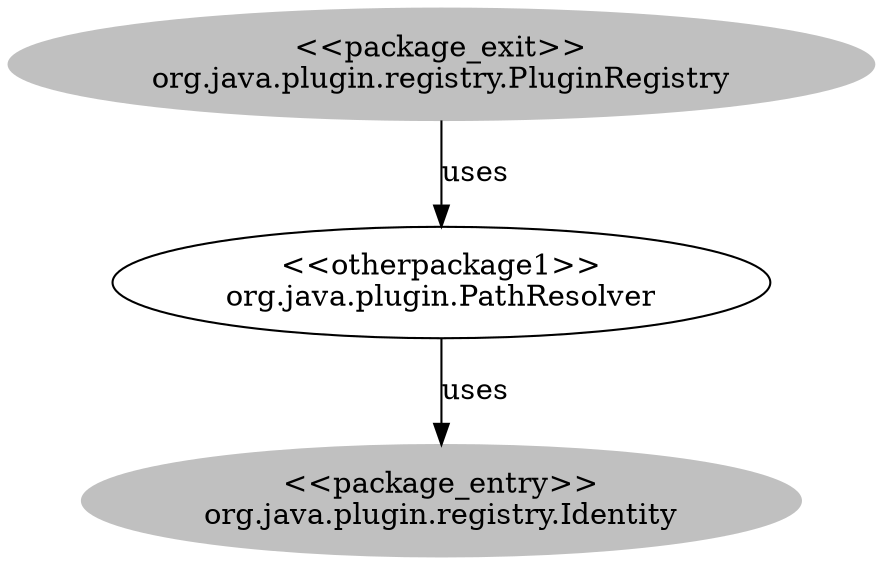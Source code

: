 digraph cd {
	org_java_plugin_registry_PluginRegistry [label="<<package_exit>>
org.java.plugin.registry.PluginRegistry",style=filled,color="grey"];
	org_java_plugin_registry_Identity [label="<<package_entry>>
org.java.plugin.registry.Identity",style=filled,color="grey"];
	org_java_plugin_PathResolver [label="<<otherpackage1>>
org.java.plugin.PathResolver"];
	org_java_plugin_registry_PluginRegistry -> org_java_plugin_PathResolver [label=uses];
	org_java_plugin_PathResolver -> org_java_plugin_registry_Identity [label=uses];
}
